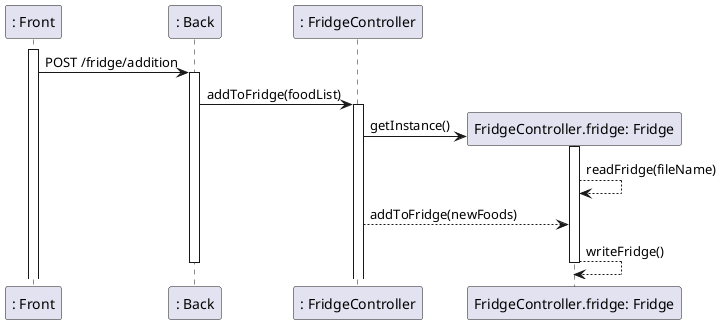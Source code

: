 @startuml addToFridge

participant ": Front" as ft
participant ": Back" as bk
participant ": FridgeController" as fc

activate ft
ft -> bk: POST /fridge/addition
activate bk
bk -> fc: addToFridge(foodList)
activate fc
create "FridgeController.fridge: Fridge" as f
fc -> f: getInstance()
activate f
f --> f: readFridge(fileName)
fc --> f: addToFridge(newFoods)
f --> f: writeFridge()
deactivate f
' fc --> bk
' bk --> ft
deactivate bk
' ft <-- ft: Traiter les données reçues


@enduml